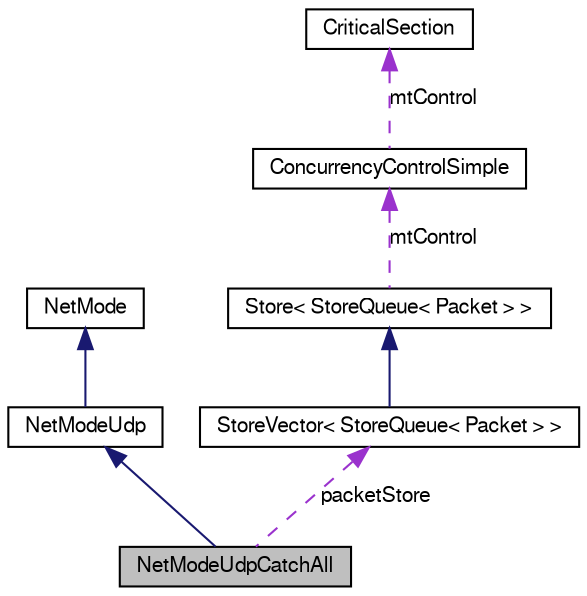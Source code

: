 digraph G
{
  edge [fontname="FreeSans",fontsize="10",labelfontname="FreeSans",labelfontsize="10"];
  node [fontname="FreeSans",fontsize="10",shape=record];
  Node1 [label="NetModeUdpCatchAll",height=0.2,width=0.4,color="black", fillcolor="grey75", style="filled" fontcolor="black"];
  Node2 -> Node1 [dir=back,color="midnightblue",fontsize="10",style="solid",fontname="FreeSans"];
  Node2 [label="NetModeUdp",height=0.2,width=0.4,color="black", fillcolor="white", style="filled",URL="$class_net_mode_udp.html",tooltip="UDP protocol class, provides a base for extensions to the protocol by UDP mode classes."];
  Node3 -> Node2 [dir=back,color="midnightblue",fontsize="10",style="solid",fontname="FreeSans"];
  Node3 [label="NetMode",height=0.2,width=0.4,color="black", fillcolor="white", style="filled",URL="$class_net_mode.html",tooltip="Protocol interface inherited by protocol objects such as NetModeUdp and NetModeTcp."];
  Node4 -> Node1 [dir=back,color="darkorchid3",fontsize="10",style="dashed",label="packetStore",fontname="FreeSans"];
  Node4 [label="StoreVector\< StoreQueue\< Packet \> \>",height=0.2,width=0.4,color="black", fillcolor="white", style="filled",URL="$class_store_vector.html"];
  Node5 -> Node4 [dir=back,color="midnightblue",fontsize="10",style="solid",fontname="FreeSans"];
  Node5 [label="Store\< StoreQueue\< Packet \> \>",height=0.2,width=0.4,color="black", fillcolor="white", style="filled",URL="$class_store.html"];
  Node6 -> Node5 [dir=back,color="darkorchid3",fontsize="10",style="dashed",label="mtControl",fontname="FreeSans"];
  Node6 [label="ConcurrencyControlSimple",height=0.2,width=0.4,color="black", fillcolor="white", style="filled",URL="$class_concurrency_control_simple.html",tooltip="simple version of ConcurrencyControl class which avoids the need for threadID parameters"];
  Node7 -> Node6 [dir=back,color="darkorchid3",fontsize="10",style="dashed",label="mtControl",fontname="FreeSans"];
  Node7 [label="CriticalSection",height=0.2,width=0.4,color="black", fillcolor="white", style="filled",URL="$class_critical_section.html",tooltip="Critical section class with Enter and Leave methods."];
}
